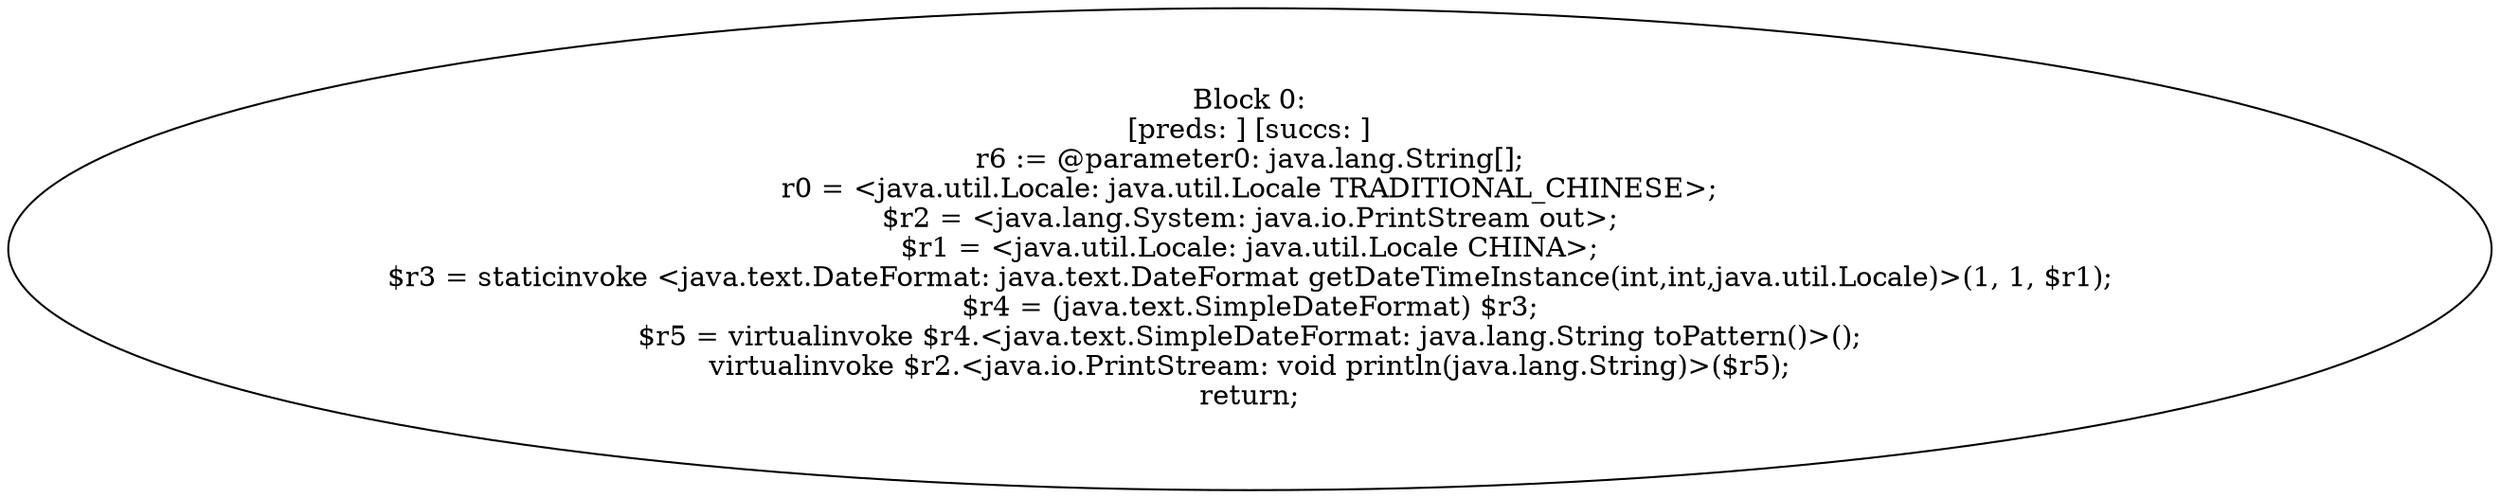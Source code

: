 digraph "unitGraph" {
    "Block 0:
[preds: ] [succs: ]
r6 := @parameter0: java.lang.String[];
r0 = <java.util.Locale: java.util.Locale TRADITIONAL_CHINESE>;
$r2 = <java.lang.System: java.io.PrintStream out>;
$r1 = <java.util.Locale: java.util.Locale CHINA>;
$r3 = staticinvoke <java.text.DateFormat: java.text.DateFormat getDateTimeInstance(int,int,java.util.Locale)>(1, 1, $r1);
$r4 = (java.text.SimpleDateFormat) $r3;
$r5 = virtualinvoke $r4.<java.text.SimpleDateFormat: java.lang.String toPattern()>();
virtualinvoke $r2.<java.io.PrintStream: void println(java.lang.String)>($r5);
return;
"
}
